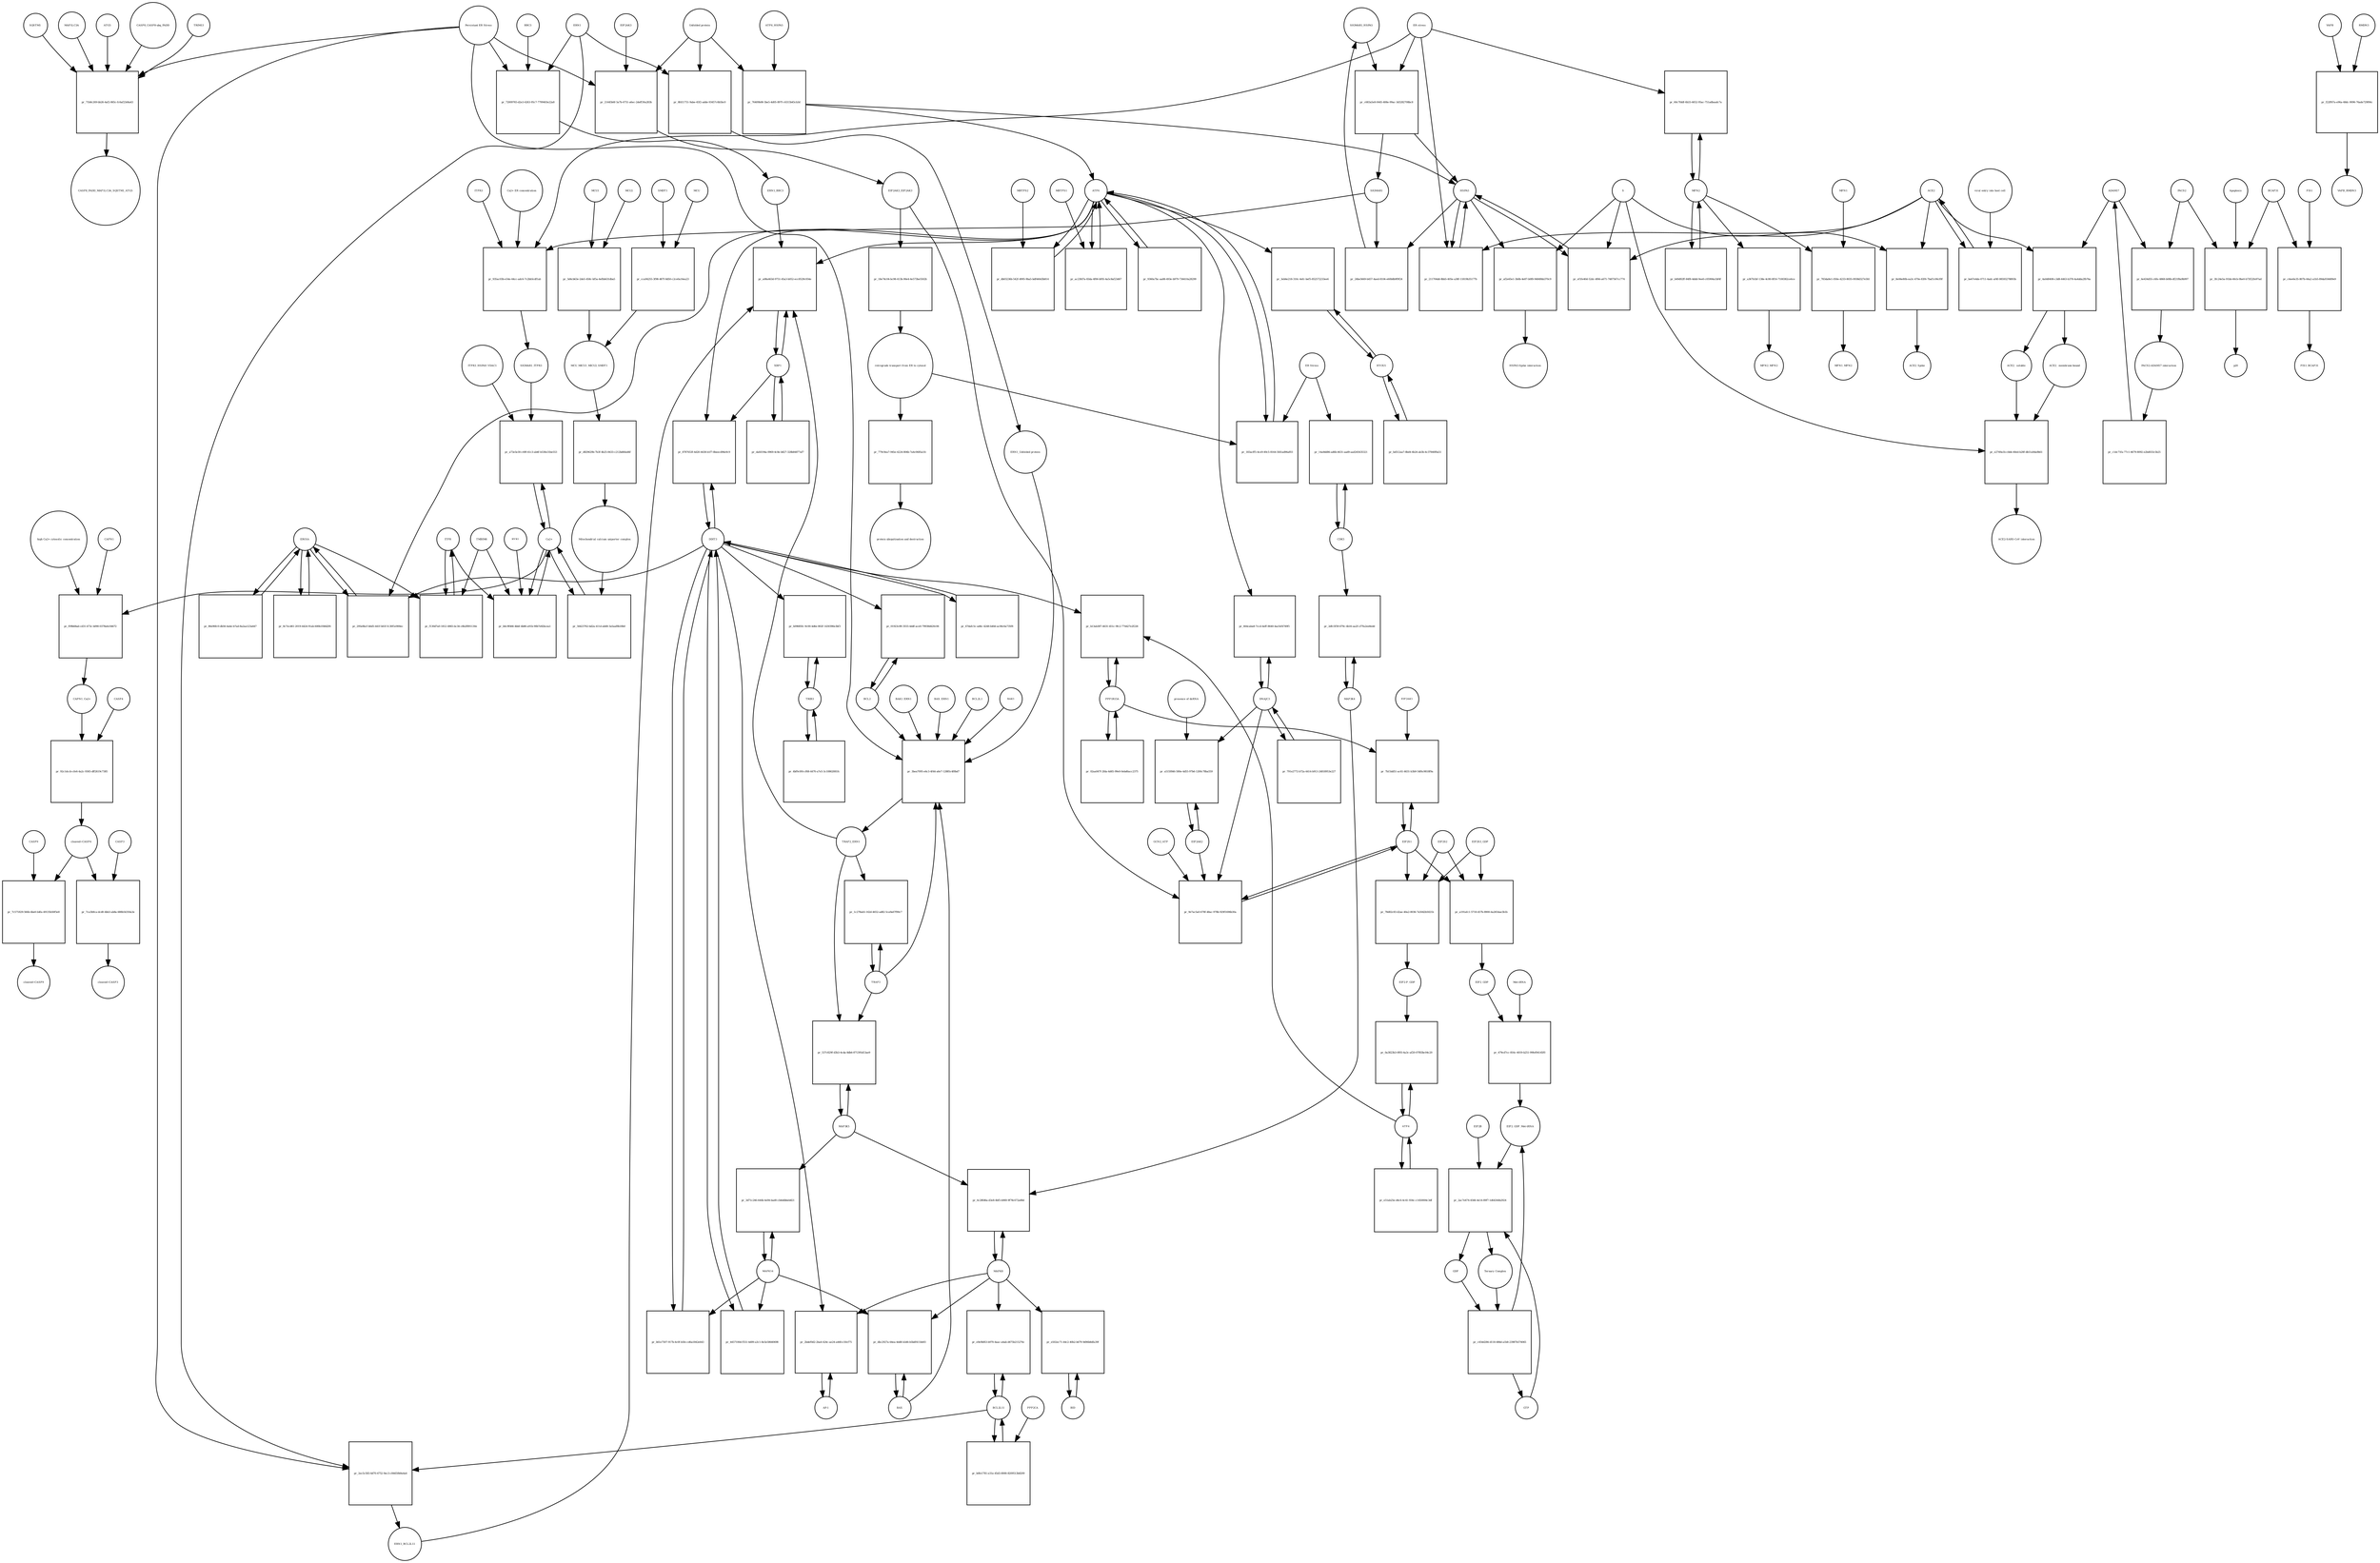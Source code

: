 strict digraph  {
SIGMAR1_HSPA5 [annotation="urn_miriam_pubmed_30590907|urn_miriam_pubmed_25704011|urn_miriam_pubmed_17981125|urn_miriam_taxonomy_10029", bipartite=0, cls=complex, fontsize=4, label=SIGMAR1_HSPA5, shape=circle];
"pr_c683a5e8-0445-408e-99ac-3d3282708bc8" [annotation="", bipartite=1, cls=process, fontsize=4, label="pr_c683a5e8-0445-408e-99ac-3d3282708bc8", shape=square];
HSPA5 [annotation="urn_miriam_hgnc.symbol_HSPA5", bipartite=0, cls="nucleic acid feature", fontsize=4, label=HSPA5, shape=circle];
SIGMAR1 [annotation="urn_miriam_hgnc_8157|urn_miriam_pubmed_17981125|urn_miriam_taxonomy_10029|urn_miriam_pubmed_25704011", bipartite=0, cls=macromolecule, fontsize=4, label=SIGMAR1, shape=circle];
"ER stress" [annotation="", bipartite=0, cls=phenotype, fontsize=4, label="ER stress", shape=circle];
ATF6_HSPA5 [annotation="", bipartite=0, cls=complex, fontsize=4, label=ATF6_HSPA5, shape=circle];
"pr_76409b08-5be5-4d05-897f-c6315b45cb3d" [annotation="", bipartite=1, cls=process, fontsize=4, label="pr_76409b08-5be5-4d05-897f-c6315b45cb3d", shape=square];
ATF6 [annotation="urn_miriam_hgnc.symbol_ATF6", bipartite=0, cls=macromolecule, fontsize=4, label=ATF6, shape=circle];
"Unfolded protein" [annotation="", bipartite=0, cls=macromolecule, fontsize=4, label="Unfolded protein", shape=circle];
ACE2 [annotation="", bipartite=0, cls="nucleic acid feature", fontsize=4, label=ACE2, shape=circle];
"pr_4a0d0408-c3d8-4463-b378-4a4dda2fb76a" [annotation="", bipartite=1, cls=process, fontsize=4, label="pr_4a0d0408-c3d8-4463-b378-4a4dda2fb76a", shape=square];
"ACE2_ soluble" [annotation="urn_miriam_pubmed_19411314|urn_miriam_pubmed_32264791|urn_miriam_hgnc.symbol_ACE2", bipartite=0, cls=macromolecule, fontsize=4, label="ACE2_ soluble", shape=circle];
"ACE2_ membrane-bound" [annotation="urn_miriam_pubmed_19411314|urn_miriam_pubmed_32264791|urn_miriam_hgnc.symbol_ACE2", bipartite=0, cls=macromolecule, fontsize=4, label="ACE2_ membrane-bound", shape=circle];
ADAM17 [annotation="urn_miriam_pubmed_32264791|urn_miriam_hgnc_HGNC%3A195", bipartite=0, cls=macromolecule, fontsize=4, label=ADAM17, shape=circle];
MFN2 [annotation="urn_miriam_pubmed_29491369|urn_miriam_pubmed_22511781|urn_miriam_hgnc_16877|urn_miriam_pubmed_19052620", bipartite=0, cls=macromolecule, fontsize=4, label=MFN2, shape=circle];
"pr_a367b1bf-138e-4c80-8f16-7100382ce6ce" [annotation="", bipartite=1, cls=process, fontsize=4, label="pr_a367b1bf-138e-4c80-8f16-7100382ce6ce", shape=square];
MFN2_MFN2 [annotation="urn_miriam_pubmed_19052620|urn_miriam_taxonomy_9606|urn_miriam_pubmed_29491369", bipartite=0, cls=complex, fontsize=4, label=MFN2_MFN2, shape=circle];
"Met-tRNA" [annotation=urn_miriam_hgnc_34779, bipartite=0, cls="nucleic acid feature", fontsize=4, label="Met-tRNA", shape=circle];
"pr_479cd7cc-816c-4019-b251-99fef04145f0" [annotation="", bipartite=1, cls=process, fontsize=4, label="pr_479cd7cc-816c-4019-b251-99fef04145f0", shape=square];
EIF2_GDP [annotation="", bipartite=0, cls=complex, fontsize=4, label=EIF2_GDP, shape=circle];
"EIF2_GDP_Met-tRNA" [annotation="", bipartite=0, cls=complex, fontsize=4, label="EIF2_GDP_Met-tRNA", shape=circle];
ERN1 [annotation="urn_miriam_hgnc.symbol_ERN1", bipartite=0, cls=macromolecule, fontsize=4, label=ERN1, shape=circle];
"pr_8fd11751-9abe-45f2-adde-93457c6b5bc0" [annotation="", bipartite=1, cls=process, fontsize=4, label="pr_8fd11751-9abe-45f2-adde-93457c6b5bc0", shape=square];
"ERN1_Unfolded protein" [annotation="", bipartite=0, cls=complex, fontsize=4, label="ERN1_Unfolded protein", shape=circle];
MCU [annotation="urn_miriam_hgnc_23526|urn_miriam_pubmed_24231807|urn_miriam_taxonomy_9606", bipartite=0, cls=macromolecule, fontsize=4, label=MCU, shape=circle];
"pr_cca94255-3f98-487f-8d50-c2ce0a16ea23" [annotation="", bipartite=1, cls=process, fontsize=4, label="pr_cca94255-3f98-487f-8d50-c2ce0a16ea23", shape=square];
SMDT1 [annotation="urn_miriam_pubmed_24231807|urn_miriam_hgnc_25055|urn_miriam_taxonomy_9606", bipartite=0, cls=macromolecule, fontsize=4, label=SMDT1, shape=circle];
MCU_MICU1_MICU2_SMDT1 [annotation="urn_miriam_pubmed_24231807|urn_miriam_taxonomy_9606", bipartite=0, cls=complex, fontsize=4, label=MCU_MICU1_MICU2_SMDT1, shape=circle];
EIF2S1 [annotation="urn_miriam_hgnc.symbol_EIF2S1", bipartite=0, cls=macromolecule, fontsize=4, label=EIF2S1, shape=circle];
"pr_78d82c83-d2ae-40a2-8036-7a5042b5021b" [annotation="", bipartite=1, cls=process, fontsize=4, label="pr_78d82c83-d2ae-40a2-8036-7a5042b5021b", shape=square];
EIF2S2 [annotation="urn_miriam_hgnc.symbol_EIF2S2", bipartite=0, cls=macromolecule, fontsize=4, label=EIF2S2, shape=circle];
"EIF2-P_GDP" [annotation="", bipartite=0, cls=complex, fontsize=4, label="EIF2-P_GDP", shape=circle];
EIF2S3_GDP [annotation="", bipartite=0, cls=complex, fontsize=4, label=EIF2S3_GDP, shape=circle];
MCU2 [annotation="urn_miriam_hgnc_31830|urn_miriam_pubmed_24231807|urn_miriam_taxonomy_9606", bipartite=0, cls=macromolecule, fontsize=4, label=MCU2, shape=circle];
"pr_5d4cb63e-2de5-458c-bf5a-4efbb631dba5" [annotation="", bipartite=1, cls=process, fontsize=4, label="pr_5d4cb63e-2de5-458c-bf5a-4efbb631dba5", shape=square];
MCU1 [annotation="urn_miriam_hgnc_1530|urn_miriam_pubmed_24231807|urn_miriam_taxonomy_9606", bipartite=0, cls=macromolecule, fontsize=4, label=MCU1, shape=circle];
"pr_2ec5c583-6d70-4752-9ec3-c84450b9a4a4" [annotation="", bipartite=1, cls=process, fontsize=4, label="pr_2ec5c583-6d70-4752-9ec3-c84450b9a4a4", shape=square];
BCL2L11 [annotation="urn_miriam_hgnc.symbol_BCL2L11", bipartite=0, cls=macromolecule, fontsize=4, label=BCL2L11, shape=circle];
ERN1_BCL2L11 [annotation="", bipartite=0, cls=complex, fontsize=4, label=ERN1_BCL2L11, shape=circle];
"Persistant ER Stress" [annotation="urn_miriam_obo.go_GO%3A0034976", bipartite=0, cls=phenotype, fontsize=4, label="Persistant ER Stress", shape=circle];
CAPN1 [annotation="urn_miriam_hgnc.symbol_CAPN1", bipartite=0, cls=macromolecule, fontsize=4, label=CAPN1, shape=circle];
"pr_f09b68ad-cd31-473c-b090-0378a6c04672" [annotation="", bipartite=1, cls=process, fontsize=4, label="pr_f09b68ad-cd31-473c-b090-0378a6c04672", shape=square];
"Ca2+" [annotation="urn_miriam_obo.chebi_CHEBI%3A29108", bipartite=0, cls="simple chemical", fontsize=4, label="Ca2+", shape=circle];
"CAPN1_Ca2+" [annotation="", bipartite=0, cls=complex, fontsize=4, label="CAPN1_Ca2+", shape=circle];
"high Ca2+ cytosolic concentration" [annotation="urn_miriam_obo.go_GO%3A1902656", bipartite=0, cls=phenotype, fontsize=4, label="high Ca2+ cytosolic concentration", shape=circle];
"pr_24be5669-b457-4aed-8104-e60b8b9f9f24" [annotation="", bipartite=1, cls=process, fontsize=4, label="pr_24be5669-b457-4aed-8104-e60b8b9f9f24", shape=square];
"pr_72009765-d2e3-4263-95c7-7799403e22a8" [annotation="", bipartite=1, cls=process, fontsize=4, label="pr_72009765-d2e3-4263-95c7-7799403e22a8", shape=square];
BBC3 [annotation="urn_miriam_hgnc.symbol_BBC3", bipartite=0, cls=macromolecule, fontsize=4, label=BBC3, shape=circle];
ERN1_BBC3 [annotation="", bipartite=0, cls=complex, fontsize=4, label=ERN1_BBC3, shape=circle];
VAPB [annotation=urn_miriam_hgnc_12649, bipartite=0, cls=macromolecule, fontsize=4, label=VAPB, shape=circle];
"pr_f22ff67a-e96a-48dc-9096-76ade729f06c" [annotation="", bipartite=1, cls=process, fontsize=4, label="pr_f22ff67a-e96a-48dc-9096-76ade729f06c", shape=square];
RMDN3 [annotation=urn_miriam_hgnc_25550, bipartite=0, cls=macromolecule, fontsize=4, label=RMDN3, shape=circle];
VAPB_RMDN3 [annotation="urn_miriam_pubmed_29491369|urn_miriam_pubmed_28132811|urn_miriam_taxonomy_9606", bipartite=0, cls=complex, fontsize=4, label=VAPB_RMDN3, shape=circle];
"pr_a191afc1-5718-457b-8900-4a2654ae3b1b" [annotation="", bipartite=1, cls=process, fontsize=4, label="pr_a191afc1-5718-457b-8900-4a2654ae3b1b", shape=square];
"pr_935ac03b-e54e-44cc-adc6-7c2bb5cdf1ab" [annotation="", bipartite=1, cls=process, fontsize=4, label="pr_935ac03b-e54e-44cc-adc6-7c2bb5cdf1ab", shape=square];
ITPR3 [annotation="urn_miriam_hgnc_6182|urn_miriam_pubmed_17981125", bipartite=0, cls=macromolecule, fontsize=4, label=ITPR3, shape=circle];
SIGMAR1_ITPR3 [annotation="urn_miriam_pubmed_30590907|urn_miriam_pubmed_17981125|urn_miriam_taxonomy_10029", bipartite=0, cls=complex, fontsize=4, label=SIGMAR1_ITPR3, shape=circle];
"Ca2+ ER concentration" [annotation="", bipartite=0, cls=phenotype, fontsize=4, label="Ca2+ ER concentration", shape=circle];
BCAP31 [annotation=urn_miriam_hgnc_16695, bipartite=0, cls=macromolecule, fontsize=4, label=BCAP31, shape=circle];
"pr_c4ee6e35-807b-44a2-a1b5-89da934489e9" [annotation="", bipartite=1, cls=process, fontsize=4, label="pr_c4ee6e35-807b-44a2-a1b5-89da934489e9", shape=square];
FIS1 [annotation=urn_miriam_hgnc_21689, bipartite=0, cls=macromolecule, fontsize=4, label=FIS1, shape=circle];
FIS1_BCAP31 [annotation=urn_miriam_pubmed_15692567, bipartite=0, cls=complex, fontsize=4, label=FIS1_BCAP31, shape=circle];
"pr_783da8e1-050e-4233-8035-0938d327e5fd" [annotation="", bipartite=1, cls=process, fontsize=4, label="pr_783da8e1-050e-4233-8035-0938d327e5fd", shape=square];
MFN1 [annotation=urn_miriam_hgnc_1826, bipartite=0, cls=macromolecule, fontsize=4, label=MFN1, shape=circle];
MFN1_MFN2 [annotation="urn_miriam_pubmed_29491369|urn_miriam_pubmed_19052620|urn_miriam_taxonomy_9606", bipartite=0, cls=complex, fontsize=4, label=MFN1_MFN2, shape=circle];
PACS2 [annotation="urn_miriam_pubmed_15692567|urn_miriam_hgnc_23794", bipartite=0, cls=macromolecule, fontsize=4, label=PACS2, shape=circle];
"pr_6e434d55-c6fe-4868-b08b-df21f8a9b997" [annotation="", bipartite=1, cls=process, fontsize=4, label="pr_6e434d55-c6fe-4868-b08b-df21f8a9b997", shape=square];
"PACS2-ADAM17 interaction" [annotation="urn_miriam_pubmed_26108729|urn_miriam_pubmed_32264791|urn_miriam_taxonomy_9606", bipartite=0, cls=complex, fontsize=4, label="PACS2-ADAM17 interaction", shape=circle];
"pr_8e06e80b-ea3c-470e-83f4-7baf1c06cf0f" [annotation="", bipartite=1, cls=process, fontsize=4, label="pr_8e06e80b-ea3c-470e-83f4-7baf1c06cf0f", shape=square];
S [annotation="urn_miriam_uniprot_P59594|urn_miriam_uniprot_P0DTC2|urn_miriam_uniprot_W6A028", bipartite=0, cls=macromolecule, fontsize=4, label=S, shape=circle];
ACE2_Spike [annotation="", bipartite=0, cls=complex, fontsize=4, label=ACE2_Spike, shape=circle];
"pr_af2e65e1-3b0b-4e87-b0f8-94849bb370c9" [annotation="", bipartite=1, cls=process, fontsize=4, label="pr_af2e65e1-3b0b-4e87-b0f8-94849bb370c9", shape=square];
"HSPA5-Spike interaction" [annotation=urn_miriam_pubmed_32340551, bipartite=0, cls=complex, fontsize=4, label="HSPA5-Spike interaction", shape=circle];
"pr_e2749a1b-cbbb-40ed-b28f-db51a9da9b61" [annotation="", bipartite=1, cls=process, fontsize=4, label="pr_e2749a1b-cbbb-40ed-b28f-db51a9da9b61", shape=square];
"ACE2-SARS-CoV interaction" [annotation="urn_miriam_pubmed_19411314|urn_miriam_taxonomy_9606|urn_miriam_uniprot_P59594", bipartite=0, cls=complex, fontsize=4, label="ACE2-SARS-CoV interaction", shape=circle];
"pr_db03236b-542f-4995-9ba5-bdf440d3b814" [annotation="", bipartite=1, cls=process, fontsize=4, label="pr_db03236b-542f-4995-9ba5-bdf440d3b814", shape=square];
MBTPS2 [annotation="urn_miriam_hgnc.symbol_MBTPS2", bipartite=0, cls=macromolecule, fontsize=4, label=MBTPS2, shape=circle];
MAP3K4 [annotation="urn_miriam_hgnc.symbol_MAP3K4", bipartite=0, cls=macromolecule, fontsize=4, label=MAP3K4, shape=circle];
"pr_2dfc5f59-679c-4b16-aa2f-cf7fa2ee8edd" [annotation="", bipartite=1, cls=process, fontsize=4, label="pr_2dfc5f59-679c-4b16-aa2f-cf7fa2ee8edd", shape=square];
CDK5 [annotation="urn_miriam_hgnc.symbol_CDK5", bipartite=0, cls=macromolecule, fontsize=4, label=CDK5, shape=circle];
"pr_3fc24e5a-91bb-40cb-9be0-b73f22fe97ad" [annotation="", bipartite=1, cls=process, fontsize=4, label="pr_3fc24e5a-91bb-40cb-9be0-b73f22fe97ad", shape=square];
p20 [annotation="urn_miriam_hgnc.symbol_BCAP31", bipartite=0, cls=macromolecule, fontsize=4, label=p20, shape=circle];
Apoptosis [annotation="", bipartite=0, cls=phenotype, fontsize=4, label=Apoptosis, shape=circle];
DDIT3 [annotation="urn_miriam_hgnc.symbol_DDIT3", bipartite=0, cls=macromolecule, fontsize=4, label=DDIT3, shape=circle];
"pr_4457100d-f551-4d09-a3c1-8e5e58640698" [annotation="", bipartite=1, cls=process, fontsize=4, label="pr_4457100d-f551-4d09-a3c1-8e5e58640698", shape=square];
MAPK14 [annotation="urn_miriam_hgnc.symbol_MAPK14", bipartite=0, cls=macromolecule, fontsize=4, label=MAPK14, shape=circle];
CASP9 [annotation="urn_miriam_hgnc.symbol_CSAP9", bipartite=0, cls=macromolecule, fontsize=4, label=CASP9, shape=circle];
"pr_7c571829-566b-4be0-b4fa-49135b50f5e8" [annotation="", bipartite=1, cls=process, fontsize=4, label="pr_7c571829-566b-4be0-b4fa-49135b50f5e8", shape=square];
"cleaved~CASP9" [annotation="urn_miriam_hgnc.symbol_CASP9", bipartite=0, cls=macromolecule, fontsize=4, label="cleaved~CASP9", shape=circle];
"cleaved~CASP4" [annotation="urn_miriam_hgnc.symbol_CASP4", bipartite=0, cls=macromolecule, fontsize=4, label="cleaved~CASP4", shape=circle];
"pr_e9e9bf63-b970-4aac-a4ab-d475b215276c" [annotation="", bipartite=1, cls=process, fontsize=4, label="pr_e9e9bf63-b970-4aac-a4ab-d475b215276c", shape=square];
MAPK8 [annotation="urn_miriam_hgnc.symbol_MAPK8", bipartite=0, cls=macromolecule, fontsize=4, label=MAPK8, shape=circle];
"pr_9e7ac5a0-678f-48ac-978b-929f1696b30a" [annotation="", bipartite=1, cls=process, fontsize=4, label="pr_9e7ac5a0-678f-48ac-978b-929f1696b30a", shape=square];
EIF2AK3_EIF2AK3 [annotation="", bipartite=0, cls=complex, fontsize=4, label=EIF2AK3_EIF2AK3, shape=circle];
GCN2_ATP [annotation="", bipartite=0, cls=complex, fontsize=4, label=GCN2_ATP, shape=circle];
EIF2AK2 [annotation="urn_miriam_hgnc.symbol_EIF2AK2", bipartite=0, cls=macromolecule, fontsize=4, label=EIF2AK2, shape=circle];
DNAJC3 [annotation="urn_miriam_hgnc.symbol_DNAJC3", bipartite=0, cls=macromolecule, fontsize=4, label=DNAJC3, shape=circle];
"pr_18e74c04-bc98-413b-90e4-4e573be5502b" [annotation="", bipartite=1, cls=process, fontsize=4, label="pr_18e74c04-bc98-413b-90e4-4e573be5502b", shape=square];
"retrograde transport from ER to cytosol" [annotation="urn_miriam_obo.go_GO%3A0030970", bipartite=0, cls=phenotype, fontsize=4, label="retrograde transport from ER to cytosol", shape=circle];
CASP3 [annotation="urn_miriam_hgnc.symbol_CASP3", bipartite=0, cls=macromolecule, fontsize=4, label=CASP3, shape=circle];
"pr_7ca3b9ca-dcd0-4bb3-ab8a-688b54350a3e" [annotation="", bipartite=1, cls=process, fontsize=4, label="pr_7ca3b9ca-dcd0-4bb3-ab8a-688b54350a3e", shape=square];
"cleaved~CASP3" [annotation="urn_miriam_hgnc.symbol_CASP3", bipartite=0, cls=macromolecule, fontsize=4, label="cleaved~CASP3", shape=circle];
"pr_b0fe1781-e31e-45d3-8000-8209513b8209" [annotation="", bipartite=1, cls=process, fontsize=4, label="pr_b0fe1781-e31e-45d3-8000-8209513b8209", shape=square];
PPP2CA [annotation="urn_miriam_hgnc.symbol_PPP2CA", bipartite=0, cls=macromolecule, fontsize=4, label=PPP2CA, shape=circle];
"AP-1" [annotation="urn_miriam_hgnc.symbol_JUNB|urn_miriam_hgnc.symbol_FOSL1|urn_miriam_hgnc.symbol_FOSL2|urn_miriam_hgnc.symbol_JUND|urn_miriam_hgnc.symbol_JUN|urn_miriam_hgnc.symbol_FOSB|urn_miriam_hgnc.symbol_FOS", bipartite=0, cls=macromolecule, fontsize=4, label="AP-1", shape=circle];
"pr_2bdef0d2-2ba4-424c-ae24-a44fcc50cf75" [annotation="", bipartite=1, cls=process, fontsize=4, label="pr_2bdef0d2-2ba4-424c-ae24-a44fcc50cf75", shape=square];
"pr_211704dd-8bb5-405e-a38f-11819b35177b" [annotation="", bipartite=1, cls=process, fontsize=4, label="pr_211704dd-8bb5-405e-a38f-11819b35177b", shape=square];
"pr_7b15dd51-ac61-4631-b3b9-54f6c9818f9a" [annotation="", bipartite=1, cls=process, fontsize=4, label="pr_7b15dd51-ac61-4631-b3b9-54f6c9818f9a", shape=square];
PPP1R15A [annotation="urn_miriam_hgnc.symbol_PPP1R15A", bipartite=0, cls=macromolecule, fontsize=4, label=PPP1R15A, shape=circle];
EIF2AK1 [annotation="urn_miriam_hgnc.symbol_EIF2AK1", bipartite=0, cls=macromolecule, fontsize=4, label=EIF2AK1, shape=circle];
"pr_a515f846-580e-4d55-97b6-1200c78ba559" [annotation="", bipartite=1, cls=process, fontsize=4, label="pr_a515f846-580e-4d55-97b6-1200c78ba559", shape=square];
"presence of dsRNA" [annotation="urn_miriam_obo.go_GO%3A0071359", bipartite=0, cls=phenotype, fontsize=4, label="presence of dsRNA", shape=circle];
"Ternary Complex" [annotation="", bipartite=0, cls=complex, fontsize=4, label="Ternary Complex", shape=circle];
"pr_c454d284-d118-486d-a1b8-23987b574065" [annotation="", bipartite=1, cls=process, fontsize=4, label="pr_c454d284-d118-486d-a1b8-23987b574065", shape=square];
GDP [annotation="urn_miriam_obo.chebi_CHEBI%3A65180", bipartite=0, cls="simple chemical", fontsize=4, label=GDP, shape=circle];
GTP [annotation="urn_miriam_obo.chebi_CHEBI%3A57600", bipartite=0, cls="simple chemical", fontsize=4, label=GTP, shape=circle];
"pr_3bea7095-e6c3-4f44-a6e7-12885c4f8bd7" [annotation="", bipartite=1, cls=process, fontsize=4, label="pr_3bea7095-e6c3-4f44-a6e7-12885c4f8bd7", shape=square];
TRAF2_ERN1 [annotation="", bipartite=0, cls=complex, fontsize=4, label=TRAF2_ERN1, shape=circle];
BAK1_ERN1 [annotation="", bipartite=0, cls=complex, fontsize=4, label=BAK1_ERN1, shape=circle];
BAX_ERN1 [annotation="", bipartite=0, cls=complex, fontsize=4, label=BAX_ERN1, shape=circle];
BCL2 [annotation="urn_miriam_hgnc.symbol_BCL2", bipartite=0, cls="nucleic acid feature", fontsize=4, label=BCL2, shape=circle];
BCL2L1 [annotation="urn_miriam_hgnc.symbol_BCL2L1", bipartite=0, cls=macromolecule, fontsize=4, label=BCL2L1, shape=circle];
BAX [annotation="urn_miriam_hgnc.symbol_BAX", bipartite=0, cls=macromolecule, fontsize=4, label=BAX, shape=circle];
BAK1 [annotation="urn_miriam_hgnc.symbol_BAK1", bipartite=0, cls=macromolecule, fontsize=4, label=BAK1, shape=circle];
TRAF2 [annotation="urn_miriam_hgnc.symbol_TRAF2", bipartite=0, cls=macromolecule, fontsize=4, label=TRAF2, shape=circle];
"pr_d829629b-7b3f-4b25-8433-c212bd66ed6f" [annotation="", bipartite=1, cls=process, fontsize=4, label="pr_d829629b-7b3f-4b25-8433-c212bd66ed6f", shape=square];
"Mitochondrial calcium uniporter complex" [annotation="urn_miriam_pubmed_26968367|urn_miriam_taxonomy_9606", bipartite=0, cls=complex, fontsize=4, label="Mitochondrial calcium uniporter complex", shape=circle];
ATF4 [annotation="urn_miriam_hgnc.symbol_ATF4", bipartite=0, cls=macromolecule, fontsize=4, label=ATF4, shape=circle];
"pr_0a3823b3-0f05-4a3c-af20-07f83bc04c20" [annotation="", bipartite=1, cls=process, fontsize=4, label="pr_0a3823b3-0f05-4a3c-af20-07f83bc04c20", shape=square];
"pr_779c9ea7-945e-4224-804b-7a4c0685a1fc" [annotation="", bipartite=1, cls=process, fontsize=4, label="pr_779c9ea7-945e-4224-804b-7a4c0685a1fc", shape=square];
"protein ubiquitination and destruction" [annotation="", bipartite=0, cls=phenotype, fontsize=4, label="protein ubiquitination and destruction", shape=circle];
EIF2AK3 [annotation="urn_miriam_hgnc.symbol_EIF2AK3", bipartite=0, cls=macromolecule, fontsize=4, label=EIF2AK3, shape=circle];
"pr_21445b6f-5a7b-4751-a6ec-2deff30a283b" [annotation="", bipartite=1, cls=process, fontsize=4, label="pr_21445b6f-5a7b-4751-a6ec-2deff30a283b", shape=square];
ITPR [annotation="urn_miriam_hgnc.symbol_ITPR1|urn_miriam_hgnc.symbol_ITPR3|urn_miriam_hgnc.symbol_ITPR2", bipartite=0, cls=macromolecule, fontsize=4, label=ITPR, shape=circle];
"pr_f130d7a0-1812-4965-bc34-c8b2f891130e" [annotation="", bipartite=1, cls=process, fontsize=4, label="pr_f130d7a0-1812-4965-bc34-c8b2f891130e", shape=square];
TMBIM6 [annotation="urn_miriam_hgnc.symbol_TMBIM6", bipartite=0, cls=macromolecule, fontsize=4, label=TMBIM6, shape=circle];
ERO1A [annotation="urn_miriam_hgnc.symbol_ERO1A", bipartite=0, cls=macromolecule, fontsize=4, label=ERO1A, shape=circle];
MAP3K5 [annotation="urn_miriam_hgnc.symbol_MAP3K5", bipartite=0, cls=macromolecule, fontsize=4, label=MAP3K5, shape=circle];
"pr_537c829f-d3b3-4cda-8db6-871395d13ae9" [annotation="", bipartite=1, cls=process, fontsize=4, label="pr_537c829f-d3b3-4cda-8db6-871395d13ae9", shape=square];
"pr_2ac7e474-4566-4e14-89f7-1d64344b2924" [annotation="", bipartite=1, cls=process, fontsize=4, label="pr_2ac7e474-4566-4e14-89f7-1d64344b2924", shape=square];
EIF2B [annotation="", bipartite=0, cls=complex, fontsize=4, label=EIF2B, shape=circle];
"pr_dbc2927a-64ea-4dd8-b3d6-b5bdf411bb93" [annotation="", bipartite=1, cls=process, fontsize=4, label="pr_dbc2927a-64ea-4dd8-b3d6-b5bdf411bb93", shape=square];
"pr_1c278ab5-162d-4652-ad82-5ca9a67f90c7" [annotation="", bipartite=1, cls=process, fontsize=4, label="pr_1c278ab5-162d-4652-ad82-5ca9a67f90c7", shape=square];
"pr_3d71c246-644b-4e94-bad0-cb4ddbbeb821" [annotation="", bipartite=1, cls=process, fontsize=4, label="pr_3d71c246-644b-4e94-bad0-cb4ddbbeb821", shape=square];
"CASP8_CASP8-ubq_FADD" [annotation="", bipartite=0, cls=complex, fontsize=4, label="CASP8_CASP8-ubq_FADD", shape=circle];
"pr_71b8c269-bb26-4af2-865c-fc6af23d4a43" [annotation="", bipartite=1, cls=process, fontsize=4, label="pr_71b8c269-bb26-4af2-865c-fc6af23d4a43", shape=square];
CASP8_FADD_MAP1LC3A_SQSTM1_ATG5 [annotation="", bipartite=0, cls=complex, fontsize=4, label=CASP8_FADD_MAP1LC3A_SQSTM1_ATG5, shape=circle];
TRIM13 [annotation="urn_miriam_hgnc.symbol_TRIM13", bipartite=0, cls=macromolecule, fontsize=4, label=TRIM13, shape=circle];
"SQSTM1 " [annotation="urn_miriam_hgnc.symbol_SQSTM1", bipartite=0, cls=macromolecule, fontsize=4, label="SQSTM1 ", shape=circle];
MAP1LC3A [annotation="urn_miriam_hgnc.symbol_MAP1LC3A", bipartite=0, cls=macromolecule, fontsize=4, label=MAP1LC3A, shape=circle];
ATG5 [annotation="urn_miriam_hgnc.symbol_ATG5", bipartite=0, cls=macromolecule, fontsize=4, label=ATG5, shape=circle];
"pr_6c28fd6a-d3e8-4bf5-b969-9f78c672a88d" [annotation="", bipartite=1, cls=process, fontsize=4, label="pr_6c28fd6a-d3e8-4bf5-b969-9f78c672a88d", shape=square];
CASP4 [annotation="urn_miriam_hgnc.symbol_CASP4", bipartite=0, cls=macromolecule, fontsize=4, label=CASP4, shape=circle];
"pr_92c1dccb-cfe6-4a2c-9365-dff2619c7385" [annotation="", bipartite=1, cls=process, fontsize=4, label="pr_92c1dccb-cfe6-4a2c-9365-dff2619c7385", shape=square];
"pr_b61e7507-917b-4c0f-b5fe-cd6a1842e643" [annotation="", bipartite=1, cls=process, fontsize=4, label="pr_b61e7507-917b-4c0f-b5fe-cd6a1842e643", shape=square];
BID [annotation="urn_miriam_hgnc.symbol_BID", bipartite=0, cls=macromolecule, fontsize=4, label=BID, shape=circle];
"pr_e502ec71-44c2-40b2-b679-9d96b8dfa39f" [annotation="", bipartite=1, cls=process, fontsize=4, label="pr_e502ec71-44c2-40b2-b679-9d96b8dfa39f", shape=square];
"pr_ac23fd7a-83da-4f06-bf05-4a5c8af23d67" [annotation="", bipartite=1, cls=process, fontsize=4, label="pr_ac23fd7a-83da-4f06-bf05-4a5c8af23d67", shape=square];
MBTPS1 [annotation="urn_miriam_hgnc.symbol_MBTPS1", bipartite=0, cls=macromolecule, fontsize=4, label=MBTPS1, shape=circle];
"pr_ef1fe40d-52dc-4f66-a671-7487567cc774" [annotation="", bipartite=1, cls=process, fontsize=4, label="pr_ef1fe40d-52dc-4f66-a671-7487567cc774", shape=square];
"pr_b49d92ff-84f8-4ddd-9ee0-c05904a1bf4f" [annotation="", bipartite=1, cls=process, fontsize=4, label="pr_b49d92ff-84f8-4ddd-9ee0-c05904a1bf4f", shape=square];
XBP1 [annotation="urn_miriam_hgnc.symbol_XBP1", bipartite=0, cls=macromolecule, fontsize=4, label=XBP1, shape=circle];
"pr_a08a463d-9751-45a3-b052-ecc8529c054e" [annotation="", bipartite=1, cls=process, fontsize=4, label="pr_a08a463d-9751-45a3-b052-ecc8529c054e", shape=square];
"pr_295e8bcf-b6d5-441f-b61f-fc30f1e900ec" [annotation="", bipartite=1, cls=process, fontsize=4, label="pr_295e8bcf-b6d5-441f-b61f-fc30f1e900ec", shape=square];
TRIB3 [annotation="urn_miriam_hgnc.symbol_TRIB3", bipartite=0, cls=macromolecule, fontsize=4, label=TRIB3, shape=circle];
"pr_b09685fc-9c00-4d6e-802f-1430396e3bf3" [annotation="", bipartite=1, cls=process, fontsize=4, label="pr_b09685fc-9c00-4d6e-802f-1430396e3bf3", shape=square];
"pr_8787653f-4d20-4438-b1f7-8beecd96e9c9" [annotation="", bipartite=1, cls=process, fontsize=4, label="pr_8787653f-4d20-4438-b1f7-8beecd96e9c9", shape=square];
"pr_664caba8-7ccd-4eff-8640-4acfef4749f1" [annotation="", bipartite=1, cls=process, fontsize=4, label="pr_664caba8-7ccd-4eff-8640-4acfef4749f1", shape=square];
HYOU1 [annotation="urn_miriam_hgnc.symbol_HYOU1", bipartite=0, cls=macromolecule, fontsize=4, label=HYOU1, shape=circle];
"pr_3eb6e218-310c-4efc-bef5-852572233ee6" [annotation="", bipartite=1, cls=process, fontsize=4, label="pr_3eb6e218-310c-4efc-bef5-852572233ee6", shape=square];
"pr_b13ab387-4631-451c-9fc2-774427e2f226" [annotation="", bipartite=1, cls=process, fontsize=4, label="pr_b13ab387-4631-451c-9fc2-774427e2f226", shape=square];
"pr_01923c89-3555-4ddf-ace0-79938d420c06" [annotation="", bipartite=1, cls=process, fontsize=4, label="pr_01923c89-3555-4ddf-ace0-79938d420c06", shape=square];
"pr_be67e4de-0711-4adc-af4f-08593278893b" [annotation="", bipartite=1, cls=process, fontsize=4, label="pr_be67e4de-0711-4adc-af4f-08593278893b", shape=square];
"viral entry into host cell" [annotation="", bipartite=0, cls=phenotype, fontsize=4, label="viral entry into host cell", shape=circle];
"pr_791e2772-b72a-4414-b913-24818953e227" [annotation="", bipartite=1, cls=process, fontsize=4, label="pr_791e2772-b72a-4414-b913-24818953e227", shape=square];
"pr_4bf9c0f4-cf68-4470-a7e5-3c10862081fc" [annotation="", bipartite=1, cls=process, fontsize=4, label="pr_4bf9c0f4-cf68-4470-a7e5-3c10862081fc", shape=square];
"pr_8c7ecd61-2019-4424-91ab-600b1f48d2f6" [annotation="", bipartite=1, cls=process, fontsize=4, label="pr_8c7ecd61-2019-4424-91ab-600b1f48d2f6", shape=square];
"pr_60c7fddf-6b33-4652-95ac-751adbaadc7a" [annotation="", bipartite=1, cls=process, fontsize=4, label="pr_60c7fddf-6b33-4652-95ac-751adbaadc7a", shape=square];
"pr_67dafc5c-ad6c-4248-b40d-ac06c6a735f8" [annotation="", bipartite=1, cls=process, fontsize=4, label="pr_67dafc5c-ad6c-4248-b40d-ac06c6a735f8", shape=square];
"pr_bd512aa7-8bd4-4b24-ab3b-4c37840f8a51" [annotation="", bipartite=1, cls=process, fontsize=4, label="pr_bd512aa7-8bd4-4b24-ab3b-4c37840f8a51", shape=square];
"pr_e51ab25e-d4c6-4c41-934c-c1450004c3df" [annotation="", bipartite=1, cls=process, fontsize=4, label="pr_e51ab25e-d4c6-4c41-934c-c1450004c3df", shape=square];
"pr_dafd194a-0969-4c8e-b827-328b84877af7" [annotation="", bipartite=1, cls=process, fontsize=4, label="pr_dafd194a-0969-4c8e-b827-328b84877af7", shape=square];
"pr_02aa047f-2fda-4d65-99e0-0ebd6acc2375" [annotation="", bipartite=1, cls=process, fontsize=4, label="pr_02aa047f-2fda-4d65-99e0-0ebd6acc2375", shape=square];
"pr_56423762-bd2a-411d-ab68-3a5aaf8b18b0" [annotation="", bipartite=1, cls=process, fontsize=4, label="pr_56423762-bd2a-411d-ab68-3a5aaf8b18b0", shape=square];
"pr_86e96fc0-db56-4a4e-b7ad-8a2aa123a647" [annotation="", bipartite=1, cls=process, fontsize=4, label="pr_86e96fc0-db56-4a4e-b7ad-8a2aa123a647", shape=square];
"pr_183acff5-4ce9-49c5-8164-5fd1ad96af03" [annotation="", bipartite=1, cls=process, fontsize=4, label="pr_183acff5-4ce9-49c5-8164-5fd1ad96af03", shape=square];
"ER Stress" [annotation="urn_miriam_obo.go_GO%3A0034976", bipartite=0, cls=phenotype, fontsize=4, label="ER Stress", shape=circle];
"pr_b6c9f466-4bbf-4b86-a91b-90b7e82bcea1" [annotation="", bipartite=1, cls=process, fontsize=4, label="pr_b6c9f466-4bbf-4b86-a91b-90b7e82bcea1", shape=square];
RYR1 [annotation="urn_miriam_hgnc.symbol_RYR1", bipartite=0, cls=macromolecule, fontsize=4, label=RYR1, shape=circle];
"pr_a73e5e30-c49f-41c3-ab4f-b530e31be553" [annotation="", bipartite=1, cls=process, fontsize=4, label="pr_a73e5e30-c49f-41c3-ab4f-b530e31be553", shape=square];
ITPR3_HSPA9_VDAC1 [annotation="urn_miriam_pubmed_30590033|urn_miriam_pubmed_29491369|urn_miriam_taxonomy_9606", bipartite=0, cls=complex, fontsize=4, label=ITPR3_HSPA9_VDAC1, shape=circle];
"pr_c1dc71fa-77c1-4679-8092-e2bd033c5b25" [annotation="", bipartite=1, cls=process, fontsize=4, label="pr_c1dc71fa-77c1-4679-8092-e2bd033c5b25", shape=square];
"pr_9360a7bc-aa88-493e-b979-736410a28299" [annotation="", bipartite=1, cls=process, fontsize=4, label="pr_9360a7bc-aa88-493e-b979-736410a28299", shape=square];
"pr_14a9dd86-ad6b-4631-aad9-aad245635321" [annotation="", bipartite=1, cls="uncertain process", fontsize=4, label="pr_14a9dd86-ad6b-4631-aad9-aad245635321", shape=square];
SIGMAR1_HSPA5 -> "pr_c683a5e8-0445-408e-99ac-3d3282708bc8"  [annotation="", interaction_type=consumption];
"pr_c683a5e8-0445-408e-99ac-3d3282708bc8" -> HSPA5  [annotation="", interaction_type=production];
"pr_c683a5e8-0445-408e-99ac-3d3282708bc8" -> SIGMAR1  [annotation="", interaction_type=production];
HSPA5 -> "pr_24be5669-b457-4aed-8104-e60b8b9f9f24"  [annotation="", interaction_type=consumption];
HSPA5 -> "pr_af2e65e1-3b0b-4e87-b0f8-94849bb370c9"  [annotation="", interaction_type=consumption];
HSPA5 -> "pr_211704dd-8bb5-405e-a38f-11819b35177b"  [annotation="", interaction_type=consumption];
HSPA5 -> "pr_ef1fe40d-52dc-4f66-a671-7487567cc774"  [annotation="", interaction_type=consumption];
SIGMAR1 -> "pr_24be5669-b457-4aed-8104-e60b8b9f9f24"  [annotation="", interaction_type=consumption];
SIGMAR1 -> "pr_935ac03b-e54e-44cc-adc6-7c2bb5cdf1ab"  [annotation="", interaction_type=consumption];
"ER stress" -> "pr_c683a5e8-0445-408e-99ac-3d3282708bc8"  [annotation="urn_miriam_pubmed_30590907|urn_miriam_pubmed_25704011|urn_miriam_pubmed_17981125|urn_miriam_taxonomy_10029", interaction_type="necessary stimulation"];
"ER stress" -> "pr_935ac03b-e54e-44cc-adc6-7c2bb5cdf1ab"  [annotation="urn_miriam_pubmed_30590907|urn_miriam_pubmed_17981125|urn_miriam_taxonomy_10029", interaction_type="necessary stimulation"];
"ER stress" -> "pr_211704dd-8bb5-405e-a38f-11819b35177b"  [annotation="urn_miriam_pubmed_31775868|urn_miriam_pubmed_22511781|urn_miriam_taxonomy_10090", interaction_type="necessary stimulation"];
"ER stress" -> "pr_60c7fddf-6b33-4652-95ac-751adbaadc7a"  [annotation="urn_miriam_pubmed_22511781|urn_miriam_taxonomy_10090", interaction_type="necessary stimulation"];
ATF6_HSPA5 -> "pr_76409b08-5be5-4d05-897f-c6315b45cb3d"  [annotation="", interaction_type=consumption];
"pr_76409b08-5be5-4d05-897f-c6315b45cb3d" -> ATF6  [annotation="", interaction_type=production];
"pr_76409b08-5be5-4d05-897f-c6315b45cb3d" -> HSPA5  [annotation="", interaction_type=production];
ATF6 -> "pr_db03236b-542f-4995-9ba5-bdf440d3b814"  [annotation="", interaction_type=consumption];
ATF6 -> "pr_ac23fd7a-83da-4f06-bf05-4a5c8af23d67"  [annotation="", interaction_type=consumption];
ATF6 -> "pr_a08a463d-9751-45a3-b052-ecc8529c054e"  [annotation="urn_miriam_pubmed_26587781|urn_miriam_pubmed_23430059", interaction_type=catalysis];
ATF6 -> "pr_295e8bcf-b6d5-441f-b61f-fc30f1e900ec"  [annotation="urn_miriam_pubmed_23850759|urn_miriam_pubmed_25387528|urn_miriam_taxonomy_10090", interaction_type=catalysis];
ATF6 -> "pr_8787653f-4d20-4438-b1f7-8beecd96e9c9"  [annotation="urn_miriam_pubmed_22802018|urn_miriam_pubmed_17991856|urn_miriam_pubmed_26587781", interaction_type=catalysis];
ATF6 -> "pr_664caba8-7ccd-4eff-8640-4acfef4749f1"  [annotation="urn_miriam_taxonomy_10090|urn_miriam_pubmed_12601012|urn_miriam_pubmed_18360008", interaction_type=catalysis];
ATF6 -> "pr_3eb6e218-310c-4efc-bef5-852572233ee6"  [annotation="urn_miriam_taxonomy_10090|urn_miriam_pubmed_18360008", interaction_type=catalysis];
ATF6 -> "pr_183acff5-4ce9-49c5-8164-5fd1ad96af03"  [annotation="", interaction_type=consumption];
ATF6 -> "pr_9360a7bc-aa88-493e-b979-736410a28299"  [annotation="", interaction_type=consumption];
"Unfolded protein" -> "pr_76409b08-5be5-4d05-897f-c6315b45cb3d"  [annotation="urn_miriam_pubmed_23850759|urn_miriam_pubmed_17090218", interaction_type=catalysis];
"Unfolded protein" -> "pr_8fd11751-9abe-45f2-adde-93457c6b5bc0"  [annotation="", interaction_type=consumption];
"Unfolded protein" -> "pr_21445b6f-5a7b-4751-a6ec-2deff30a283b"  [annotation=urn_miriam_pubmed_17991856, interaction_type=catalysis];
ACE2 -> "pr_4a0d0408-c3d8-4463-b378-4a4dda2fb76a"  [annotation="", interaction_type=consumption];
ACE2 -> "pr_8e06e80b-ea3c-470e-83f4-7baf1c06cf0f"  [annotation="", interaction_type=consumption];
ACE2 -> "pr_211704dd-8bb5-405e-a38f-11819b35177b"  [annotation="urn_miriam_pubmed_31775868|urn_miriam_pubmed_22511781|urn_miriam_taxonomy_10090", interaction_type=inhibition];
ACE2 -> "pr_ef1fe40d-52dc-4f66-a671-7487567cc774"  [annotation="urn_miriam_pubmed_22511781|urn_miriam_pubmed_31775868|urn_miriam_pubmed_16940539|urn_miriam_taxonomy_9606|urn_miriam_uniprot_P59594|urn_miriam_taxonomy_10090", interaction_type=inhibition];
ACE2 -> "pr_be67e4de-0711-4adc-af4f-08593278893b"  [annotation="", interaction_type=consumption];
"pr_4a0d0408-c3d8-4463-b378-4a4dda2fb76a" -> "ACE2_ soluble"  [annotation="", interaction_type=production];
"pr_4a0d0408-c3d8-4463-b378-4a4dda2fb76a" -> "ACE2_ membrane-bound"  [annotation="", interaction_type=production];
"ACE2_ soluble" -> "pr_e2749a1b-cbbb-40ed-b28f-db51a9da9b61"  [annotation="urn_miriam_pubmed_19411314|urn_miriam_taxonomy_9606|urn_miriam_uniprot_P59594|urn_miriam_pubmed_15983030|urn_miriam_taxonomy_694009", interaction_type=inhibition];
"ACE2_ membrane-bound" -> "pr_e2749a1b-cbbb-40ed-b28f-db51a9da9b61"  [annotation="", interaction_type=consumption];
ADAM17 -> "pr_4a0d0408-c3d8-4463-b378-4a4dda2fb76a"  [annotation="urn_miriam_pubmed_19411314|urn_miriam_pubmed_32264791|urn_miriam_taxonomy_9606|urn_miriam_pubmed_15983030", interaction_type=catalysis];
ADAM17 -> "pr_6e434d55-c6fe-4868-b08b-df21f8a9b997"  [annotation="", interaction_type=consumption];
MFN2 -> "pr_a367b1bf-138e-4c80-8f16-7100382ce6ce"  [annotation="", interaction_type=consumption];
MFN2 -> "pr_783da8e1-050e-4233-8035-0938d327e5fd"  [annotation="", interaction_type=consumption];
MFN2 -> "pr_b49d92ff-84f8-4ddd-9ee0-c05904a1bf4f"  [annotation="", interaction_type=consumption];
MFN2 -> "pr_60c7fddf-6b33-4652-95ac-751adbaadc7a"  [annotation="", interaction_type=consumption];
"pr_a367b1bf-138e-4c80-8f16-7100382ce6ce" -> MFN2_MFN2  [annotation="", interaction_type=production];
"Met-tRNA" -> "pr_479cd7cc-816c-4019-b251-99fef04145f0"  [annotation="", interaction_type=consumption];
"pr_479cd7cc-816c-4019-b251-99fef04145f0" -> "EIF2_GDP_Met-tRNA"  [annotation="", interaction_type=production];
EIF2_GDP -> "pr_479cd7cc-816c-4019-b251-99fef04145f0"  [annotation="", interaction_type=consumption];
"EIF2_GDP_Met-tRNA" -> "pr_2ac7e474-4566-4e14-89f7-1d64344b2924"  [annotation="", interaction_type=consumption];
ERN1 -> "pr_8fd11751-9abe-45f2-adde-93457c6b5bc0"  [annotation="", interaction_type=consumption];
ERN1 -> "pr_2ec5c583-6d70-4752-9ec3-c84450b9a4a4"  [annotation="", interaction_type=consumption];
ERN1 -> "pr_72009765-d2e3-4263-95c7-7799403e22a8"  [annotation="", interaction_type=consumption];
"pr_8fd11751-9abe-45f2-adde-93457c6b5bc0" -> "ERN1_Unfolded protein"  [annotation="", interaction_type=production];
"ERN1_Unfolded protein" -> "pr_3bea7095-e6c3-4f44-a6e7-12885c4f8bd7"  [annotation="", interaction_type=consumption];
MCU -> "pr_cca94255-3f98-487f-8d50-c2ce0a16ea23"  [annotation="", interaction_type=consumption];
"pr_cca94255-3f98-487f-8d50-c2ce0a16ea23" -> MCU_MICU1_MICU2_SMDT1  [annotation="", interaction_type=production];
SMDT1 -> "pr_cca94255-3f98-487f-8d50-c2ce0a16ea23"  [annotation="", interaction_type=consumption];
MCU_MICU1_MICU2_SMDT1 -> "pr_d829629b-7b3f-4b25-8433-c212bd66ed6f"  [annotation="", interaction_type=consumption];
EIF2S1 -> "pr_78d82c83-d2ae-40a2-8036-7a5042b5021b"  [annotation="", interaction_type=consumption];
EIF2S1 -> "pr_a191afc1-5718-457b-8900-4a2654ae3b1b"  [annotation="", interaction_type=consumption];
EIF2S1 -> "pr_9e7ac5a0-678f-48ac-978b-929f1696b30a"  [annotation="", interaction_type=consumption];
EIF2S1 -> "pr_7b15dd51-ac61-4631-b3b9-54f6c9818f9a"  [annotation="", interaction_type=consumption];
"pr_78d82c83-d2ae-40a2-8036-7a5042b5021b" -> "EIF2-P_GDP"  [annotation="", interaction_type=production];
EIF2S2 -> "pr_78d82c83-d2ae-40a2-8036-7a5042b5021b"  [annotation="", interaction_type=consumption];
EIF2S2 -> "pr_a191afc1-5718-457b-8900-4a2654ae3b1b"  [annotation="", interaction_type=consumption];
"EIF2-P_GDP" -> "pr_0a3823b3-0f05-4a3c-af20-07f83bc04c20"  [annotation="urn_miriam_pubmed_23850759|urn_miriam_taxonomy_10090|urn_miriam_pubmed_15277680", interaction_type=catalysis];
EIF2S3_GDP -> "pr_78d82c83-d2ae-40a2-8036-7a5042b5021b"  [annotation="", interaction_type=consumption];
EIF2S3_GDP -> "pr_a191afc1-5718-457b-8900-4a2654ae3b1b"  [annotation="", interaction_type=consumption];
MCU2 -> "pr_5d4cb63e-2de5-458c-bf5a-4efbb631dba5"  [annotation="", interaction_type=consumption];
"pr_5d4cb63e-2de5-458c-bf5a-4efbb631dba5" -> MCU_MICU1_MICU2_SMDT1  [annotation="", interaction_type=production];
MCU1 -> "pr_5d4cb63e-2de5-458c-bf5a-4efbb631dba5"  [annotation="", interaction_type=consumption];
"pr_2ec5c583-6d70-4752-9ec3-c84450b9a4a4" -> ERN1_BCL2L11  [annotation="", interaction_type=production];
BCL2L11 -> "pr_2ec5c583-6d70-4752-9ec3-c84450b9a4a4"  [annotation="", interaction_type=consumption];
BCL2L11 -> "pr_e9e9bf63-b970-4aac-a4ab-d475b215276c"  [annotation="", interaction_type=consumption];
BCL2L11 -> "pr_b0fe1781-e31e-45d3-8000-8209513b8209"  [annotation="", interaction_type=consumption];
ERN1_BCL2L11 -> "pr_a08a463d-9751-45a3-b052-ecc8529c054e"  [annotation="urn_miriam_pubmed_26587781|urn_miriam_pubmed_23430059", interaction_type=catalysis];
"Persistant ER Stress" -> "pr_2ec5c583-6d70-4752-9ec3-c84450b9a4a4"  [annotation="urn_miriam_pubmed_23850759|urn_miriam_pubmed_26587781|urn_miriam_pubmed_23430059", interaction_type=inhibition];
"Persistant ER Stress" -> "pr_72009765-d2e3-4263-95c7-7799403e22a8"  [annotation="urn_miriam_pubmed_17991856|urn_miriam_pubmed_23430059", interaction_type=inhibition];
"Persistant ER Stress" -> "pr_3bea7095-e6c3-4f44-a6e7-12885c4f8bd7"  [annotation="urn_miriam_pubmed_30773986|urn_miriam_pubmed_23850759|urn_miriam_pubmed_26587781|urn_miriam_taxonomy_10090|urn_miriam_pubmed_23430059", interaction_type=inhibition];
"Persistant ER Stress" -> "pr_21445b6f-5a7b-4751-a6ec-2deff30a283b"  [annotation=urn_miriam_pubmed_17991856, interaction_type=catalysis];
"Persistant ER Stress" -> "pr_71b8c269-bb26-4af2-865c-fc6af23d4a43"  [annotation=urn_miriam_pubmed_17991856, interaction_type=catalysis];
CAPN1 -> "pr_f09b68ad-cd31-473c-b090-0378a6c04672"  [annotation="", interaction_type=consumption];
"pr_f09b68ad-cd31-473c-b090-0378a6c04672" -> "CAPN1_Ca2+"  [annotation="", interaction_type=production];
"Ca2+" -> "pr_f09b68ad-cd31-473c-b090-0378a6c04672"  [annotation="", interaction_type=consumption];
"Ca2+" -> "pr_56423762-bd2a-411d-ab68-3a5aaf8b18b0"  [annotation="", interaction_type=consumption];
"Ca2+" -> "pr_b6c9f466-4bbf-4b86-a91b-90b7e82bcea1"  [annotation="", interaction_type=consumption];
"Ca2+" -> "pr_a73e5e30-c49f-41c3-ab4f-b530e31be553"  [annotation="", interaction_type=consumption];
"CAPN1_Ca2+" -> "pr_92c1dccb-cfe6-4a2c-9365-dff2619c7385"  [annotation="urn_miriam_pubmed_18955970|urn_miriam_pubmed_19931333|urn_miriam_pubmed_24373849", interaction_type=catalysis];
"high Ca2+ cytosolic concentration" -> "pr_f09b68ad-cd31-473c-b090-0378a6c04672"  [annotation=urn_miriam_pubmed_19931333, interaction_type=catalysis];
"pr_24be5669-b457-4aed-8104-e60b8b9f9f24" -> SIGMAR1_HSPA5  [annotation="", interaction_type=production];
"pr_72009765-d2e3-4263-95c7-7799403e22a8" -> ERN1_BBC3  [annotation="", interaction_type=production];
BBC3 -> "pr_72009765-d2e3-4263-95c7-7799403e22a8"  [annotation="", interaction_type=consumption];
ERN1_BBC3 -> "pr_a08a463d-9751-45a3-b052-ecc8529c054e"  [annotation="urn_miriam_pubmed_26587781|urn_miriam_pubmed_23430059", interaction_type=catalysis];
VAPB -> "pr_f22ff67a-e96a-48dc-9096-76ade729f06c"  [annotation="", interaction_type=consumption];
"pr_f22ff67a-e96a-48dc-9096-76ade729f06c" -> VAPB_RMDN3  [annotation="", interaction_type=production];
RMDN3 -> "pr_f22ff67a-e96a-48dc-9096-76ade729f06c"  [annotation="", interaction_type=consumption];
"pr_a191afc1-5718-457b-8900-4a2654ae3b1b" -> EIF2_GDP  [annotation="", interaction_type=production];
"pr_935ac03b-e54e-44cc-adc6-7c2bb5cdf1ab" -> SIGMAR1_ITPR3  [annotation="", interaction_type=production];
ITPR3 -> "pr_935ac03b-e54e-44cc-adc6-7c2bb5cdf1ab"  [annotation="", interaction_type=consumption];
SIGMAR1_ITPR3 -> "pr_a73e5e30-c49f-41c3-ab4f-b530e31be553"  [annotation="urn_miriam_pubmed_30590907|urn_miriam_pubmed_30590033|urn_miriam_taxonomy_9606", interaction_type="necessary stimulation"];
"Ca2+ ER concentration" -> "pr_935ac03b-e54e-44cc-adc6-7c2bb5cdf1ab"  [annotation="urn_miriam_pubmed_30590907|urn_miriam_pubmed_17981125|urn_miriam_taxonomy_10029", interaction_type="necessary stimulation"];
BCAP31 -> "pr_c4ee6e35-807b-44a2-a1b5-89da934489e9"  [annotation="", interaction_type=consumption];
BCAP31 -> "pr_3fc24e5a-91bb-40cb-9be0-b73f22fe97ad"  [annotation="", interaction_type=consumption];
"pr_c4ee6e35-807b-44a2-a1b5-89da934489e9" -> FIS1_BCAP31  [annotation="", interaction_type=production];
FIS1 -> "pr_c4ee6e35-807b-44a2-a1b5-89da934489e9"  [annotation="", interaction_type=consumption];
"pr_783da8e1-050e-4233-8035-0938d327e5fd" -> MFN1_MFN2  [annotation="", interaction_type=production];
MFN1 -> "pr_783da8e1-050e-4233-8035-0938d327e5fd"  [annotation="", interaction_type=consumption];
PACS2 -> "pr_6e434d55-c6fe-4868-b08b-df21f8a9b997"  [annotation="", interaction_type=consumption];
PACS2 -> "pr_3fc24e5a-91bb-40cb-9be0-b73f22fe97ad"  [annotation="urn_miriam_pubmed_15692567|urn_miriam_taxonomy_9606", interaction_type=inhibition];
"pr_6e434d55-c6fe-4868-b08b-df21f8a9b997" -> "PACS2-ADAM17 interaction"  [annotation="", interaction_type=production];
"PACS2-ADAM17 interaction" -> "pr_c1dc71fa-77c1-4679-8092-e2bd033c5b25"  [annotation="", interaction_type=consumption];
"pr_8e06e80b-ea3c-470e-83f4-7baf1c06cf0f" -> ACE2_Spike  [annotation="", interaction_type=production];
S -> "pr_8e06e80b-ea3c-470e-83f4-7baf1c06cf0f"  [annotation="", interaction_type=consumption];
S -> "pr_af2e65e1-3b0b-4e87-b0f8-94849bb370c9"  [annotation="", interaction_type=consumption];
S -> "pr_e2749a1b-cbbb-40ed-b28f-db51a9da9b61"  [annotation="", interaction_type=consumption];
S -> "pr_ef1fe40d-52dc-4f66-a671-7487567cc774"  [annotation="urn_miriam_pubmed_22511781|urn_miriam_pubmed_31775868|urn_miriam_pubmed_16940539|urn_miriam_taxonomy_9606|urn_miriam_uniprot_P59594|urn_miriam_taxonomy_10090", interaction_type="necessary stimulation"];
"pr_af2e65e1-3b0b-4e87-b0f8-94849bb370c9" -> "HSPA5-Spike interaction"  [annotation="", interaction_type=production];
"pr_e2749a1b-cbbb-40ed-b28f-db51a9da9b61" -> "ACE2-SARS-CoV interaction"  [annotation="", interaction_type=production];
"pr_db03236b-542f-4995-9ba5-bdf440d3b814" -> ATF6  [annotation="", interaction_type=production];
MBTPS2 -> "pr_db03236b-542f-4995-9ba5-bdf440d3b814"  [annotation="urn_miriam_pubmed_23850759|urn_miriam_pubmed_17991856|urn_miriam_pubmed_26587781|urn_miriam_taxonomy_10090|urn_miriam_pubmed_18360008", interaction_type=catalysis];
MAP3K4 -> "pr_2dfc5f59-679c-4b16-aa2f-cf7fa2ee8edd"  [annotation="", interaction_type=consumption];
MAP3K4 -> "pr_6c28fd6a-d3e8-4bf5-b969-9f78c672a88d"  [annotation="urn_miriam_pubmed_23850759|urn_miriam_pubmed_26587781|urn_miriam_pubmed_18191217", interaction_type=catalysis];
"pr_2dfc5f59-679c-4b16-aa2f-cf7fa2ee8edd" -> MAP3K4  [annotation="", interaction_type=production];
CDK5 -> "pr_2dfc5f59-679c-4b16-aa2f-cf7fa2ee8edd"  [annotation=urn_miriam_pubmed_23850759, interaction_type=catalysis];
CDK5 -> "pr_14a9dd86-ad6b-4631-aad9-aad245635321"  [annotation="", interaction_type=consumption];
"pr_3fc24e5a-91bb-40cb-9be0-b73f22fe97ad" -> p20  [annotation="", interaction_type=production];
Apoptosis -> "pr_3fc24e5a-91bb-40cb-9be0-b73f22fe97ad"  [annotation="urn_miriam_pubmed_15692567|urn_miriam_taxonomy_9606", interaction_type=stimulation];
DDIT3 -> "pr_4457100d-f551-4d09-a3c1-8e5e58640698"  [annotation="", interaction_type=consumption];
DDIT3 -> "pr_2bdef0d2-2ba4-424c-ae24-a44fcc50cf75"  [annotation="urn_miriam_pubmed_23850759|urn_miriam_pubmed_26587781", interaction_type=catalysis];
DDIT3 -> "pr_b61e7507-917b-4c0f-b5fe-cd6a1842e643"  [annotation="", interaction_type=consumption];
DDIT3 -> "pr_295e8bcf-b6d5-441f-b61f-fc30f1e900ec"  [annotation="urn_miriam_pubmed_23850759|urn_miriam_pubmed_25387528|urn_miriam_taxonomy_10090", interaction_type=catalysis];
DDIT3 -> "pr_b09685fc-9c00-4d6e-802f-1430396e3bf3"  [annotation="urn_miriam_pubmed_23430059|urn_miriam_pubmed_18940792", interaction_type=catalysis];
DDIT3 -> "pr_8787653f-4d20-4438-b1f7-8beecd96e9c9"  [annotation="", interaction_type=consumption];
DDIT3 -> "pr_b13ab387-4631-451c-9fc2-774427e2f226"  [annotation="urn_miriam_pubmed_23850759|urn_miriam_pubmed_26584763", interaction_type=catalysis];
DDIT3 -> "pr_01923c89-3555-4ddf-ace0-79938d420c06"  [annotation="urn_miriam_pubmed_30662442|urn_miriam_pubmed_23850759", interaction_type=inhibition];
DDIT3 -> "pr_67dafc5c-ad6c-4248-b40d-ac06c6a735f8"  [annotation="", interaction_type=consumption];
"pr_4457100d-f551-4d09-a3c1-8e5e58640698" -> DDIT3  [annotation="", interaction_type=production];
MAPK14 -> "pr_4457100d-f551-4d09-a3c1-8e5e58640698"  [annotation="urn_miriam_pubmed_26137585|urn_miriam_pubmed_23850759|urn_miriam_pubmed_23430059", interaction_type=catalysis];
MAPK14 -> "pr_dbc2927a-64ea-4dd8-b3d6-b5bdf411bb93"  [annotation="urn_miriam_pubmed_18191217|urn_miriam_pubmed_23430059|urn_miriam_pubmed_29450140", interaction_type=catalysis];
MAPK14 -> "pr_3d71c246-644b-4e94-bad0-cb4ddbbeb821"  [annotation="", interaction_type=consumption];
MAPK14 -> "pr_b61e7507-917b-4c0f-b5fe-cd6a1842e643"  [annotation="urn_miriam_pubmed_26137585|urn_miriam_pubmed_23850759|urn_miriam_pubmed_23430059", interaction_type=catalysis];
CASP9 -> "pr_7c571829-566b-4be0-b4fa-49135b50f5e8"  [annotation="", interaction_type=consumption];
"pr_7c571829-566b-4be0-b4fa-49135b50f5e8" -> "cleaved~CASP9"  [annotation="", interaction_type=production];
"cleaved~CASP4" -> "pr_7c571829-566b-4be0-b4fa-49135b50f5e8"  [annotation="urn_miriam_pubmed_18955970|urn_miriam_pubmed_19931333|urn_miriam_pubmed_24373849", interaction_type=catalysis];
"cleaved~CASP4" -> "pr_7ca3b9ca-dcd0-4bb3-ab8a-688b54350a3e"  [annotation="urn_miriam_pubmed_18955970|urn_miriam_pubmed_19931333|urn_miriam_pubmed_24373849", interaction_type=catalysis];
"pr_e9e9bf63-b970-4aac-a4ab-d475b215276c" -> BCL2L11  [annotation="", interaction_type=production];
MAPK8 -> "pr_e9e9bf63-b970-4aac-a4ab-d475b215276c"  [annotation=urn_miriam_pubmed_23850759, interaction_type=catalysis];
MAPK8 -> "pr_2bdef0d2-2ba4-424c-ae24-a44fcc50cf75"  [annotation="urn_miriam_pubmed_23850759|urn_miriam_pubmed_26587781", interaction_type=catalysis];
MAPK8 -> "pr_dbc2927a-64ea-4dd8-b3d6-b5bdf411bb93"  [annotation="urn_miriam_pubmed_18191217|urn_miriam_pubmed_23430059|urn_miriam_pubmed_29450140", interaction_type=catalysis];
MAPK8 -> "pr_6c28fd6a-d3e8-4bf5-b969-9f78c672a88d"  [annotation="", interaction_type=consumption];
MAPK8 -> "pr_e502ec71-44c2-40b2-b679-9d96b8dfa39f"  [annotation="urn_miriam_taxonomy_10090|urn_miriam_pubmed_23430059|urn_miriam_pubmed_11583631", interaction_type=catalysis];
"pr_9e7ac5a0-678f-48ac-978b-929f1696b30a" -> EIF2S1  [annotation="", interaction_type=production];
EIF2AK3_EIF2AK3 -> "pr_9e7ac5a0-678f-48ac-978b-929f1696b30a"  [annotation="urn_miriam_pubmed_23850759|urn_miriam_pubmed_26587781|urn_miriam_pubmed_12667446|urn_miriam_taxonomy_10090|urn_miriam_pubmed_12601012|urn_miriam_pubmed_18360008", interaction_type=catalysis];
EIF2AK3_EIF2AK3 -> "pr_18e74c04-bc98-413b-90e4-4e573be5502b"  [annotation="", interaction_type=consumption];
GCN2_ATP -> "pr_9e7ac5a0-678f-48ac-978b-929f1696b30a"  [annotation="urn_miriam_pubmed_23850759|urn_miriam_pubmed_26587781|urn_miriam_pubmed_12667446|urn_miriam_taxonomy_10090|urn_miriam_pubmed_12601012|urn_miriam_pubmed_18360008", interaction_type=catalysis];
EIF2AK2 -> "pr_9e7ac5a0-678f-48ac-978b-929f1696b30a"  [annotation="urn_miriam_pubmed_23850759|urn_miriam_pubmed_26587781|urn_miriam_pubmed_12667446|urn_miriam_taxonomy_10090|urn_miriam_pubmed_12601012|urn_miriam_pubmed_18360008", interaction_type=catalysis];
EIF2AK2 -> "pr_a515f846-580e-4d55-97b6-1200c78ba559"  [annotation="", interaction_type=consumption];
DNAJC3 -> "pr_9e7ac5a0-678f-48ac-978b-929f1696b30a"  [annotation="urn_miriam_pubmed_23850759|urn_miriam_pubmed_26587781|urn_miriam_pubmed_12667446|urn_miriam_taxonomy_10090|urn_miriam_pubmed_12601012|urn_miriam_pubmed_18360008", interaction_type=inhibition];
DNAJC3 -> "pr_a515f846-580e-4d55-97b6-1200c78ba559"  [annotation="urn_miriam_pubmed_23850759|urn_miriam_pubmed_26587781|urn_miriam_pubmed_12601012", interaction_type=inhibition];
DNAJC3 -> "pr_664caba8-7ccd-4eff-8640-4acfef4749f1"  [annotation="", interaction_type=consumption];
DNAJC3 -> "pr_791e2772-b72a-4414-b913-24818953e227"  [annotation="", interaction_type=consumption];
"pr_18e74c04-bc98-413b-90e4-4e573be5502b" -> "retrograde transport from ER to cytosol"  [annotation="", interaction_type=production];
"retrograde transport from ER to cytosol" -> "pr_779c9ea7-945e-4224-804b-7a4c0685a1fc"  [annotation="", interaction_type=consumption];
"retrograde transport from ER to cytosol" -> "pr_183acff5-4ce9-49c5-8164-5fd1ad96af03"  [annotation="urn_miriam_pubmed_17991856|urn_miriam_pubmed_26587781|urn_miriam_taxonomy_10090|urn_miriam_pubmed_18360008", interaction_type=inhibition];
CASP3 -> "pr_7ca3b9ca-dcd0-4bb3-ab8a-688b54350a3e"  [annotation="", interaction_type=consumption];
"pr_7ca3b9ca-dcd0-4bb3-ab8a-688b54350a3e" -> "cleaved~CASP3"  [annotation="", interaction_type=production];
"pr_b0fe1781-e31e-45d3-8000-8209513b8209" -> BCL2L11  [annotation="", interaction_type=production];
PPP2CA -> "pr_b0fe1781-e31e-45d3-8000-8209513b8209"  [annotation="urn_miriam_pubmed_23850759|urn_miriam_pubmed_23430059", interaction_type=catalysis];
"AP-1" -> "pr_2bdef0d2-2ba4-424c-ae24-a44fcc50cf75"  [annotation="", interaction_type=consumption];
"pr_2bdef0d2-2ba4-424c-ae24-a44fcc50cf75" -> "AP-1"  [annotation="", interaction_type=production];
"pr_211704dd-8bb5-405e-a38f-11819b35177b" -> HSPA5  [annotation="", interaction_type=production];
"pr_7b15dd51-ac61-4631-b3b9-54f6c9818f9a" -> EIF2S1  [annotation="", interaction_type=production];
PPP1R15A -> "pr_7b15dd51-ac61-4631-b3b9-54f6c9818f9a"  [annotation="urn_miriam_pubmed_23850759|urn_miriam_pubmed_12667446|urn_miriam_taxonomy_10090|urn_miriam_pubmed_12601012", interaction_type=catalysis];
PPP1R15A -> "pr_b13ab387-4631-451c-9fc2-774427e2f226"  [annotation="", interaction_type=consumption];
PPP1R15A -> "pr_02aa047f-2fda-4d65-99e0-0ebd6acc2375"  [annotation="", interaction_type=consumption];
EIF2AK1 -> "pr_7b15dd51-ac61-4631-b3b9-54f6c9818f9a"  [annotation="urn_miriam_pubmed_23850759|urn_miriam_pubmed_12667446|urn_miriam_taxonomy_10090|urn_miriam_pubmed_12601012", interaction_type=catalysis];
"pr_a515f846-580e-4d55-97b6-1200c78ba559" -> EIF2AK2  [annotation="", interaction_type=production];
"presence of dsRNA" -> "pr_a515f846-580e-4d55-97b6-1200c78ba559"  [annotation="urn_miriam_pubmed_23850759|urn_miriam_pubmed_26587781|urn_miriam_pubmed_12601012", interaction_type=catalysis];
"Ternary Complex" -> "pr_c454d284-d118-486d-a1b8-23987b574065"  [annotation="", interaction_type=consumption];
"pr_c454d284-d118-486d-a1b8-23987b574065" -> "EIF2_GDP_Met-tRNA"  [annotation="", interaction_type=production];
"pr_c454d284-d118-486d-a1b8-23987b574065" -> GTP  [annotation="", interaction_type=production];
GDP -> "pr_c454d284-d118-486d-a1b8-23987b574065"  [annotation="", interaction_type=consumption];
GTP -> "pr_2ac7e474-4566-4e14-89f7-1d64344b2924"  [annotation="", interaction_type=consumption];
"pr_3bea7095-e6c3-4f44-a6e7-12885c4f8bd7" -> TRAF2_ERN1  [annotation="", interaction_type=production];
TRAF2_ERN1 -> "pr_537c829f-d3b3-4cda-8db6-871395d13ae9"  [annotation=urn_miriam_pubmed_23850759, interaction_type=catalysis];
TRAF2_ERN1 -> "pr_1c278ab5-162d-4652-ad82-5ca9a67f90c7"  [annotation=urn_miriam_pubmed_23850759, interaction_type=catalysis];
TRAF2_ERN1 -> "pr_a08a463d-9751-45a3-b052-ecc8529c054e"  [annotation="urn_miriam_pubmed_26587781|urn_miriam_pubmed_23430059", interaction_type=catalysis];
BAK1_ERN1 -> "pr_3bea7095-e6c3-4f44-a6e7-12885c4f8bd7"  [annotation="urn_miriam_pubmed_30773986|urn_miriam_pubmed_23850759|urn_miriam_pubmed_26587781|urn_miriam_taxonomy_10090|urn_miriam_pubmed_23430059", interaction_type=catalysis];
BAX_ERN1 -> "pr_3bea7095-e6c3-4f44-a6e7-12885c4f8bd7"  [annotation="urn_miriam_pubmed_30773986|urn_miriam_pubmed_23850759|urn_miriam_pubmed_26587781|urn_miriam_taxonomy_10090|urn_miriam_pubmed_23430059", interaction_type=catalysis];
BCL2 -> "pr_3bea7095-e6c3-4f44-a6e7-12885c4f8bd7"  [annotation="urn_miriam_pubmed_30773986|urn_miriam_pubmed_23850759|urn_miriam_pubmed_26587781|urn_miriam_taxonomy_10090|urn_miriam_pubmed_23430059", interaction_type=inhibition];
BCL2 -> "pr_01923c89-3555-4ddf-ace0-79938d420c06"  [annotation="", interaction_type=consumption];
BCL2L1 -> "pr_3bea7095-e6c3-4f44-a6e7-12885c4f8bd7"  [annotation="urn_miriam_pubmed_30773986|urn_miriam_pubmed_23850759|urn_miriam_pubmed_26587781|urn_miriam_taxonomy_10090|urn_miriam_pubmed_23430059", interaction_type=inhibition];
BAX -> "pr_3bea7095-e6c3-4f44-a6e7-12885c4f8bd7"  [annotation="urn_miriam_pubmed_30773986|urn_miriam_pubmed_23850759|urn_miriam_pubmed_26587781|urn_miriam_taxonomy_10090|urn_miriam_pubmed_23430059", interaction_type=catalysis];
BAX -> "pr_dbc2927a-64ea-4dd8-b3d6-b5bdf411bb93"  [annotation="", interaction_type=consumption];
BAK1 -> "pr_3bea7095-e6c3-4f44-a6e7-12885c4f8bd7"  [annotation="urn_miriam_pubmed_30773986|urn_miriam_pubmed_23850759|urn_miriam_pubmed_26587781|urn_miriam_taxonomy_10090|urn_miriam_pubmed_23430059", interaction_type=catalysis];
TRAF2 -> "pr_3bea7095-e6c3-4f44-a6e7-12885c4f8bd7"  [annotation="", interaction_type=consumption];
TRAF2 -> "pr_537c829f-d3b3-4cda-8db6-871395d13ae9"  [annotation=urn_miriam_pubmed_23850759, interaction_type=catalysis];
TRAF2 -> "pr_1c278ab5-162d-4652-ad82-5ca9a67f90c7"  [annotation="", interaction_type=consumption];
"pr_d829629b-7b3f-4b25-8433-c212bd66ed6f" -> "Mitochondrial calcium uniporter complex"  [annotation="", interaction_type=production];
"Mitochondrial calcium uniporter complex" -> "pr_56423762-bd2a-411d-ab68-3a5aaf8b18b0"  [annotation="urn_miriam_pubmed_24231807|urn_miriam_taxonomy_9606", interaction_type="necessary stimulation"];
ATF4 -> "pr_0a3823b3-0f05-4a3c-af20-07f83bc04c20"  [annotation="", interaction_type=consumption];
ATF4 -> "pr_b13ab387-4631-451c-9fc2-774427e2f226"  [annotation="urn_miriam_pubmed_23850759|urn_miriam_pubmed_26584763", interaction_type=catalysis];
ATF4 -> "pr_e51ab25e-d4c6-4c41-934c-c1450004c3df"  [annotation="", interaction_type=consumption];
"pr_0a3823b3-0f05-4a3c-af20-07f83bc04c20" -> ATF4  [annotation="", interaction_type=production];
"pr_779c9ea7-945e-4224-804b-7a4c0685a1fc" -> "protein ubiquitination and destruction"  [annotation="", interaction_type=production];
EIF2AK3 -> "pr_21445b6f-5a7b-4751-a6ec-2deff30a283b"  [annotation="", interaction_type=consumption];
"pr_21445b6f-5a7b-4751-a6ec-2deff30a283b" -> EIF2AK3_EIF2AK3  [annotation="", interaction_type=production];
ITPR -> "pr_f130d7a0-1812-4965-bc34-c8b2f891130e"  [annotation="", interaction_type=consumption];
ITPR -> "pr_b6c9f466-4bbf-4b86-a91b-90b7e82bcea1"  [annotation=urn_miriam_pubmed_23850759, interaction_type=catalysis];
"pr_f130d7a0-1812-4965-bc34-c8b2f891130e" -> ITPR  [annotation="", interaction_type=production];
TMBIM6 -> "pr_f130d7a0-1812-4965-bc34-c8b2f891130e"  [annotation="urn_miriam_pubmed_23850759|urn_miriam_pubmed_23430059", interaction_type=catalysis];
TMBIM6 -> "pr_b6c9f466-4bbf-4b86-a91b-90b7e82bcea1"  [annotation=urn_miriam_pubmed_23850759, interaction_type=catalysis];
ERO1A -> "pr_f130d7a0-1812-4965-bc34-c8b2f891130e"  [annotation="urn_miriam_pubmed_23850759|urn_miriam_pubmed_23430059", interaction_type=catalysis];
ERO1A -> "pr_295e8bcf-b6d5-441f-b61f-fc30f1e900ec"  [annotation="", interaction_type=consumption];
ERO1A -> "pr_8c7ecd61-2019-4424-91ab-600b1f48d2f6"  [annotation="", interaction_type=consumption];
ERO1A -> "pr_86e96fc0-db56-4a4e-b7ad-8a2aa123a647"  [annotation="", interaction_type=consumption];
MAP3K5 -> "pr_537c829f-d3b3-4cda-8db6-871395d13ae9"  [annotation="", interaction_type=consumption];
MAP3K5 -> "pr_3d71c246-644b-4e94-bad0-cb4ddbbeb821"  [annotation="urn_miriam_pubmed_23850759|urn_miriam_taxonomy_10090|urn_miriam_pubmed_12215209", interaction_type=catalysis];
MAP3K5 -> "pr_6c28fd6a-d3e8-4bf5-b969-9f78c672a88d"  [annotation="urn_miriam_pubmed_23850759|urn_miriam_pubmed_26587781|urn_miriam_pubmed_18191217", interaction_type=catalysis];
"pr_537c829f-d3b3-4cda-8db6-871395d13ae9" -> MAP3K5  [annotation="", interaction_type=production];
"pr_2ac7e474-4566-4e14-89f7-1d64344b2924" -> "Ternary Complex"  [annotation="", interaction_type=production];
"pr_2ac7e474-4566-4e14-89f7-1d64344b2924" -> GDP  [annotation="", interaction_type=production];
EIF2B -> "pr_2ac7e474-4566-4e14-89f7-1d64344b2924"  [annotation=urn_miriam_pubmed_23850759, interaction_type=catalysis];
"pr_dbc2927a-64ea-4dd8-b3d6-b5bdf411bb93" -> BAX  [annotation="", interaction_type=production];
"pr_1c278ab5-162d-4652-ad82-5ca9a67f90c7" -> TRAF2  [annotation="", interaction_type=production];
"pr_3d71c246-644b-4e94-bad0-cb4ddbbeb821" -> MAPK14  [annotation="", interaction_type=production];
"CASP8_CASP8-ubq_FADD" -> "pr_71b8c269-bb26-4af2-865c-fc6af23d4a43"  [annotation="", interaction_type=consumption];
"pr_71b8c269-bb26-4af2-865c-fc6af23d4a43" -> CASP8_FADD_MAP1LC3A_SQSTM1_ATG5  [annotation="", interaction_type=production];
TRIM13 -> "pr_71b8c269-bb26-4af2-865c-fc6af23d4a43"  [annotation=urn_miriam_pubmed_17991856, interaction_type=catalysis];
"SQSTM1 " -> "pr_71b8c269-bb26-4af2-865c-fc6af23d4a43"  [annotation="", interaction_type=consumption];
MAP1LC3A -> "pr_71b8c269-bb26-4af2-865c-fc6af23d4a43"  [annotation="", interaction_type=consumption];
ATG5 -> "pr_71b8c269-bb26-4af2-865c-fc6af23d4a43"  [annotation="", interaction_type=consumption];
"pr_6c28fd6a-d3e8-4bf5-b969-9f78c672a88d" -> MAPK8  [annotation="", interaction_type=production];
CASP4 -> "pr_92c1dccb-cfe6-4a2c-9365-dff2619c7385"  [annotation="", interaction_type=consumption];
"pr_92c1dccb-cfe6-4a2c-9365-dff2619c7385" -> "cleaved~CASP4"  [annotation="", interaction_type=production];
"pr_b61e7507-917b-4c0f-b5fe-cd6a1842e643" -> DDIT3  [annotation="", interaction_type=production];
BID -> "pr_e502ec71-44c2-40b2-b679-9d96b8dfa39f"  [annotation="", interaction_type=consumption];
"pr_e502ec71-44c2-40b2-b679-9d96b8dfa39f" -> BID  [annotation="", interaction_type=production];
"pr_ac23fd7a-83da-4f06-bf05-4a5c8af23d67" -> ATF6  [annotation="", interaction_type=production];
MBTPS1 -> "pr_ac23fd7a-83da-4f06-bf05-4a5c8af23d67"  [annotation="urn_miriam_pubmed_23850759|urn_miriam_pubmed_17991856|urn_miriam_pubmed_26587781|urn_miriam_taxonomy_10090|urn_miriam_pubmed_18360008", interaction_type=catalysis];
"pr_ef1fe40d-52dc-4f66-a671-7487567cc774" -> HSPA5  [annotation="", interaction_type=production];
"pr_b49d92ff-84f8-4ddd-9ee0-c05904a1bf4f" -> MFN2  [annotation="", interaction_type=production];
XBP1 -> "pr_a08a463d-9751-45a3-b052-ecc8529c054e"  [annotation="", interaction_type=consumption];
XBP1 -> "pr_8787653f-4d20-4438-b1f7-8beecd96e9c9"  [annotation="urn_miriam_pubmed_22802018|urn_miriam_pubmed_17991856|urn_miriam_pubmed_26587781", interaction_type=catalysis];
XBP1 -> "pr_dafd194a-0969-4c8e-b827-328b84877af7"  [annotation="", interaction_type=consumption];
"pr_a08a463d-9751-45a3-b052-ecc8529c054e" -> XBP1  [annotation="", interaction_type=production];
"pr_295e8bcf-b6d5-441f-b61f-fc30f1e900ec" -> ERO1A  [annotation="", interaction_type=production];
TRIB3 -> "pr_b09685fc-9c00-4d6e-802f-1430396e3bf3"  [annotation="", interaction_type=consumption];
TRIB3 -> "pr_4bf9c0f4-cf68-4470-a7e5-3c10862081fc"  [annotation="", interaction_type=consumption];
"pr_b09685fc-9c00-4d6e-802f-1430396e3bf3" -> TRIB3  [annotation="", interaction_type=production];
"pr_8787653f-4d20-4438-b1f7-8beecd96e9c9" -> DDIT3  [annotation="", interaction_type=production];
"pr_664caba8-7ccd-4eff-8640-4acfef4749f1" -> DNAJC3  [annotation="", interaction_type=production];
HYOU1 -> "pr_3eb6e218-310c-4efc-bef5-852572233ee6"  [annotation="", interaction_type=consumption];
HYOU1 -> "pr_bd512aa7-8bd4-4b24-ab3b-4c37840f8a51"  [annotation="", interaction_type=consumption];
"pr_3eb6e218-310c-4efc-bef5-852572233ee6" -> HYOU1  [annotation="", interaction_type=production];
"pr_b13ab387-4631-451c-9fc2-774427e2f226" -> PPP1R15A  [annotation="", interaction_type=production];
"pr_01923c89-3555-4ddf-ace0-79938d420c06" -> BCL2  [annotation="", interaction_type=production];
"pr_be67e4de-0711-4adc-af4f-08593278893b" -> ACE2  [annotation="", interaction_type=production];
"viral entry into host cell" -> "pr_be67e4de-0711-4adc-af4f-08593278893b"  [annotation="urn_miriam_pubmed_14647384|urn_miriam_taxonomy_9606|urn_miriam_pubmed_19411314|urn_miriam_uniprot_P59594", interaction_type=inhibition];
"pr_791e2772-b72a-4414-b913-24818953e227" -> DNAJC3  [annotation="", interaction_type=production];
"pr_4bf9c0f4-cf68-4470-a7e5-3c10862081fc" -> TRIB3  [annotation="", interaction_type=production];
"pr_8c7ecd61-2019-4424-91ab-600b1f48d2f6" -> ERO1A  [annotation="", interaction_type=production];
"pr_60c7fddf-6b33-4652-95ac-751adbaadc7a" -> MFN2  [annotation="", interaction_type=production];
"pr_67dafc5c-ad6c-4248-b40d-ac06c6a735f8" -> DDIT3  [annotation="", interaction_type=production];
"pr_bd512aa7-8bd4-4b24-ab3b-4c37840f8a51" -> HYOU1  [annotation="", interaction_type=production];
"pr_e51ab25e-d4c6-4c41-934c-c1450004c3df" -> ATF4  [annotation="", interaction_type=production];
"pr_dafd194a-0969-4c8e-b827-328b84877af7" -> XBP1  [annotation="", interaction_type=production];
"pr_02aa047f-2fda-4d65-99e0-0ebd6acc2375" -> PPP1R15A  [annotation="", interaction_type=production];
"pr_56423762-bd2a-411d-ab68-3a5aaf8b18b0" -> "Ca2+"  [annotation="", interaction_type=production];
"pr_86e96fc0-db56-4a4e-b7ad-8a2aa123a647" -> ERO1A  [annotation="", interaction_type=production];
"pr_183acff5-4ce9-49c5-8164-5fd1ad96af03" -> ATF6  [annotation="", interaction_type=production];
"ER Stress" -> "pr_183acff5-4ce9-49c5-8164-5fd1ad96af03"  [annotation="urn_miriam_pubmed_17991856|urn_miriam_pubmed_26587781|urn_miriam_taxonomy_10090|urn_miriam_pubmed_18360008", interaction_type=catalysis];
"ER Stress" -> "pr_14a9dd86-ad6b-4631-aad9-aad245635321"  [annotation=urn_miriam_pubmed_23850759, interaction_type=catalysis];
"pr_b6c9f466-4bbf-4b86-a91b-90b7e82bcea1" -> "Ca2+"  [annotation="", interaction_type=production];
RYR1 -> "pr_b6c9f466-4bbf-4b86-a91b-90b7e82bcea1"  [annotation=urn_miriam_pubmed_23850759, interaction_type=catalysis];
"pr_a73e5e30-c49f-41c3-ab4f-b530e31be553" -> "Ca2+"  [annotation="", interaction_type=production];
ITPR3_HSPA9_VDAC1 -> "pr_a73e5e30-c49f-41c3-ab4f-b530e31be553"  [annotation="urn_miriam_pubmed_30590907|urn_miriam_pubmed_30590033|urn_miriam_taxonomy_9606", interaction_type="necessary stimulation"];
"pr_c1dc71fa-77c1-4679-8092-e2bd033c5b25" -> ADAM17  [annotation="", interaction_type=production];
"pr_9360a7bc-aa88-493e-b979-736410a28299" -> ATF6  [annotation="", interaction_type=production];
"pr_14a9dd86-ad6b-4631-aad9-aad245635321" -> CDK5  [annotation="", interaction_type=production];
}
